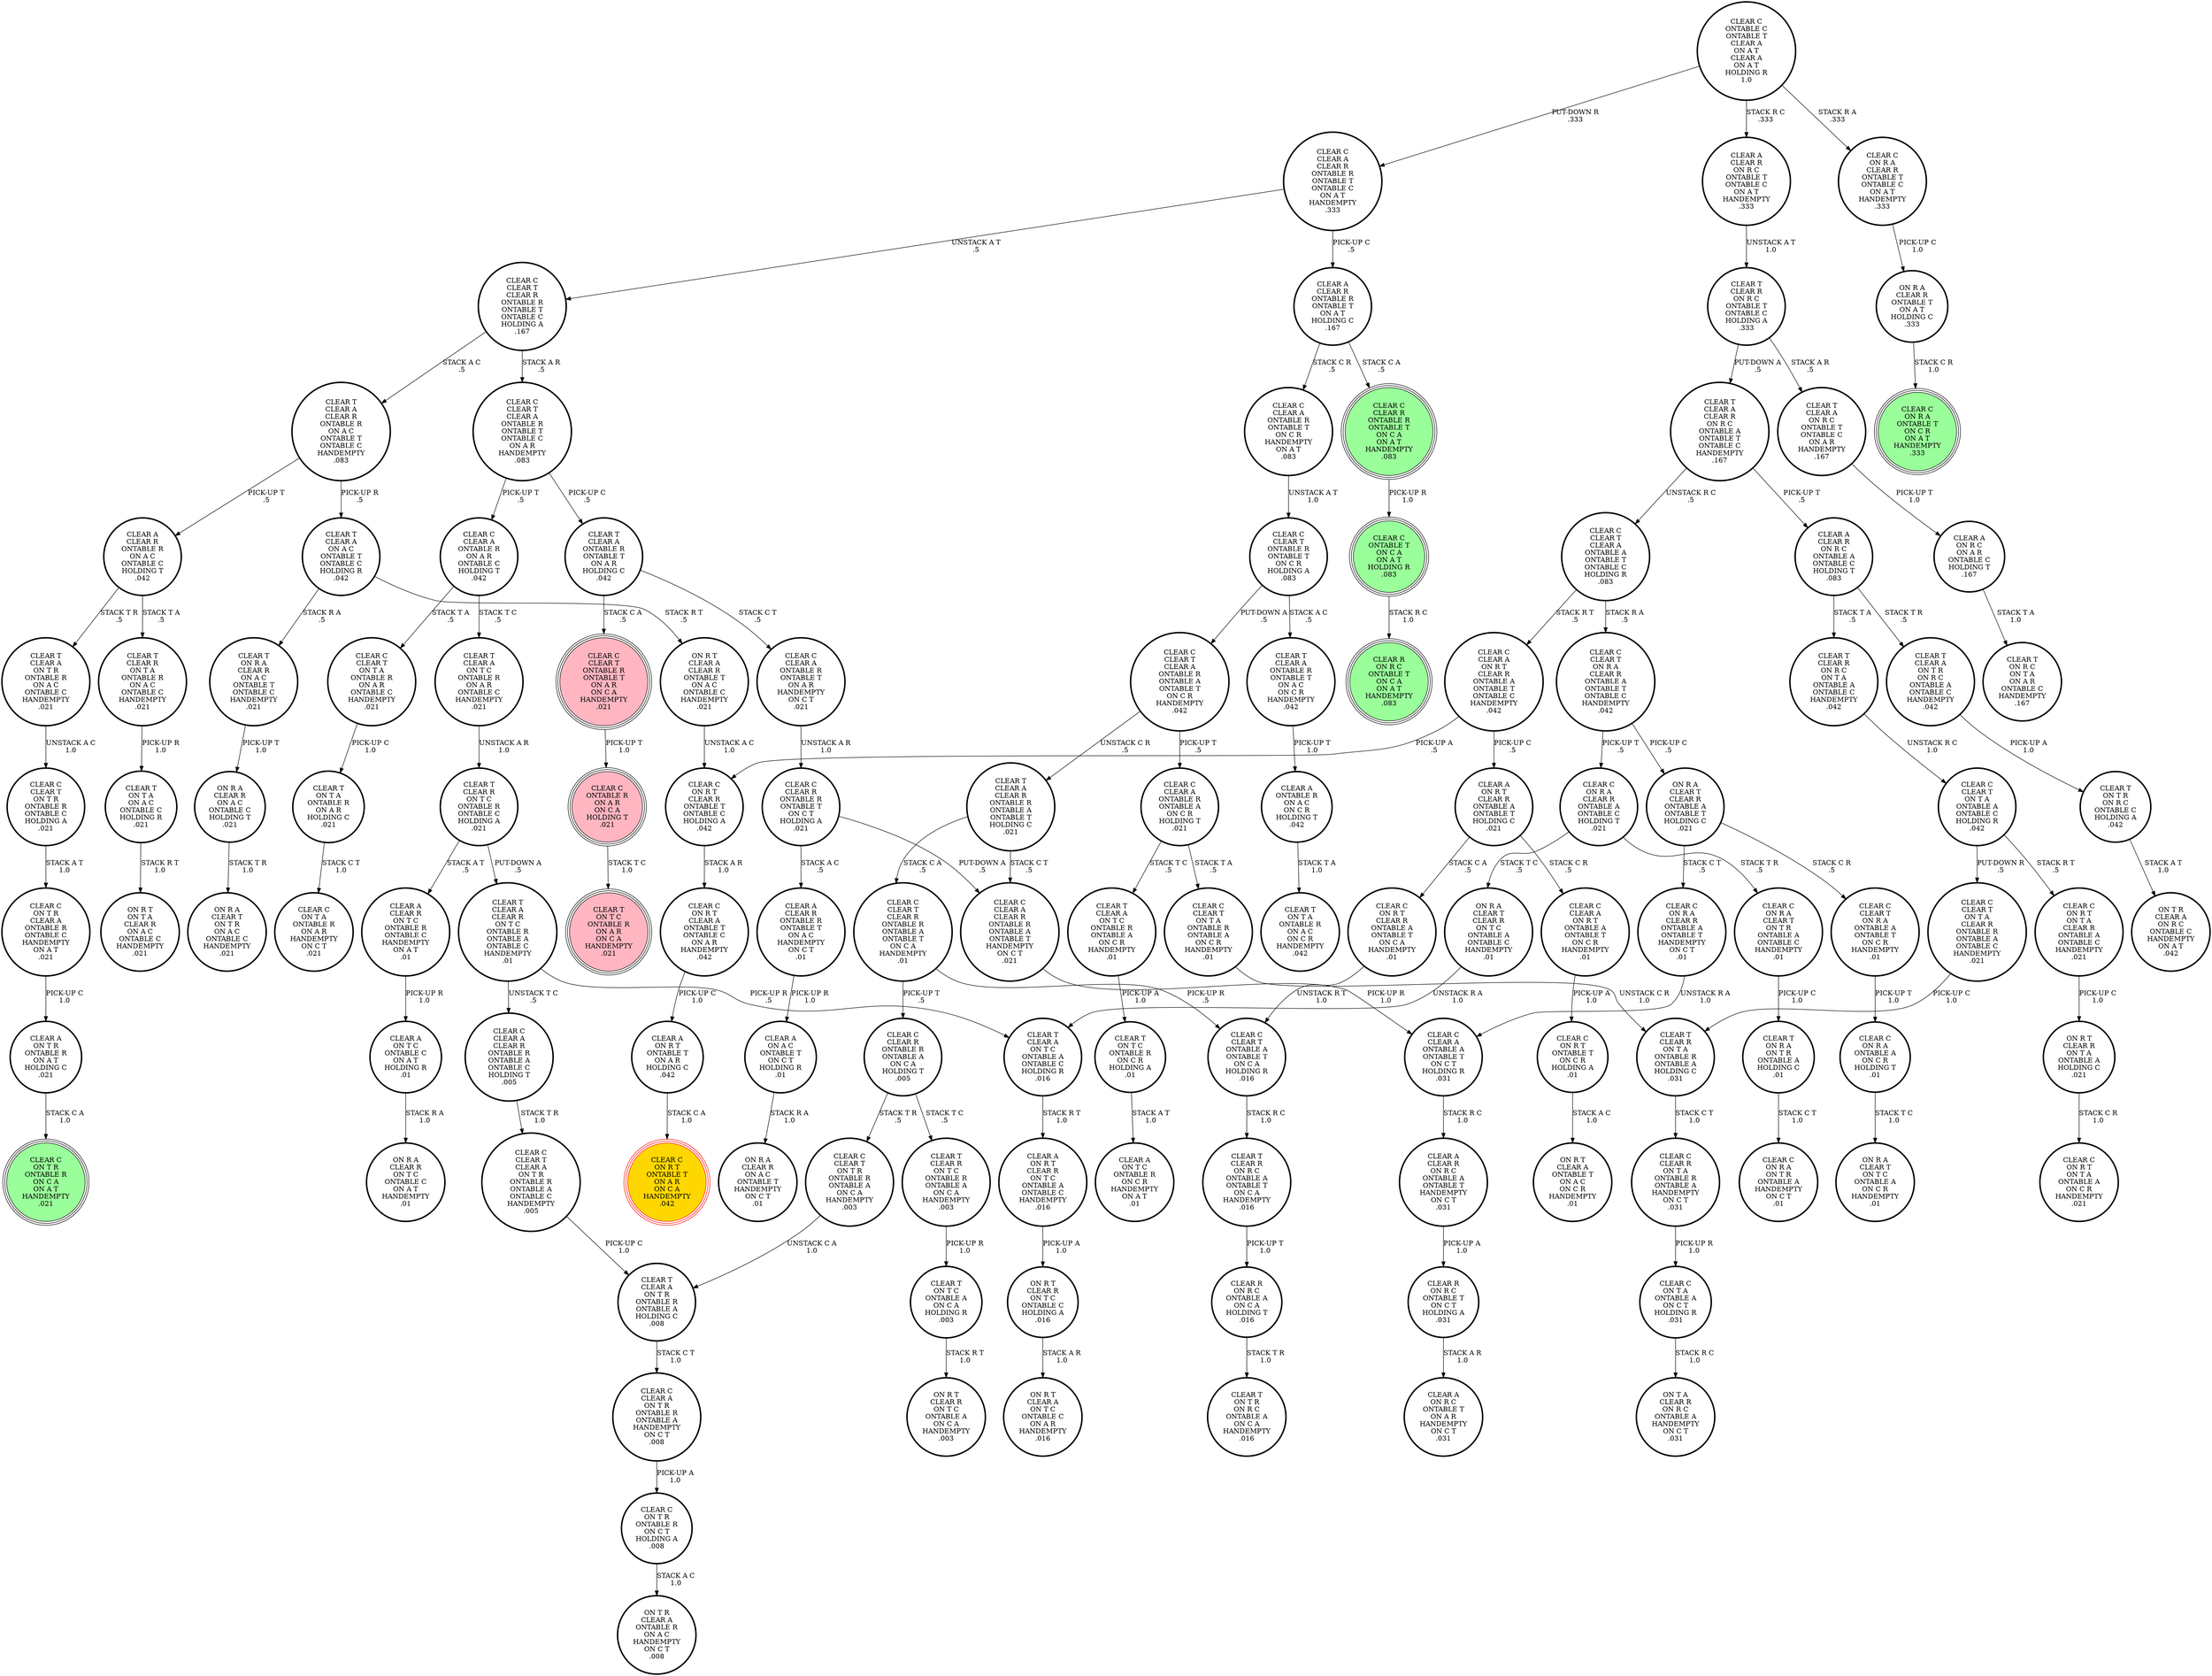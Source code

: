 digraph {
"CLEAR T\nON T A\nONTABLE R\nON A R\nHOLDING C\n.021\n" -> "CLEAR C\nON T A\nONTABLE R\nON A R\nHANDEMPTY\nON C T\n.021\n"[label="STACK C T\n1.0\n"];
"CLEAR C\nCLEAR A\nONTABLE R\nON A R\nONTABLE C\nHOLDING T\n.042\n" -> "CLEAR T\nCLEAR A\nON T C\nONTABLE R\nON A R\nONTABLE C\nHANDEMPTY\n.021\n"[label="STACK T C\n.5\n"];
"CLEAR C\nCLEAR A\nONTABLE R\nON A R\nONTABLE C\nHOLDING T\n.042\n" -> "CLEAR C\nCLEAR T\nON T A\nONTABLE R\nON A R\nONTABLE C\nHANDEMPTY\n.021\n"[label="STACK T A\n.5\n"];
"CLEAR C\nCLEAR T\nCLEAR R\nONTABLE R\nONTABLE A\nONTABLE T\nON C A\nHANDEMPTY\n.01\n" -> "CLEAR C\nCLEAR R\nONTABLE R\nONTABLE A\nON C A\nHOLDING T\n.005\n"[label="PICK-UP T\n.5\n"];
"CLEAR C\nCLEAR T\nCLEAR R\nONTABLE R\nONTABLE A\nONTABLE T\nON C A\nHANDEMPTY\n.01\n" -> "CLEAR C\nCLEAR T\nONTABLE A\nONTABLE T\nON C A\nHOLDING R\n.016\n"[label="PICK-UP R\n.5\n"];
"CLEAR T\nCLEAR A\nCLEAR R\nON R C\nONTABLE A\nONTABLE T\nONTABLE C\nHANDEMPTY\n.167\n" -> "CLEAR C\nCLEAR T\nCLEAR A\nONTABLE A\nONTABLE T\nONTABLE C\nHOLDING R\n.083\n"[label="UNSTACK R C\n.5\n"];
"CLEAR T\nCLEAR A\nCLEAR R\nON R C\nONTABLE A\nONTABLE T\nONTABLE C\nHANDEMPTY\n.167\n" -> "CLEAR A\nCLEAR R\nON R C\nONTABLE A\nONTABLE C\nHOLDING T\n.083\n"[label="PICK-UP T\n.5\n"];
"CLEAR C\nCLEAR T\nCLEAR A\nONTABLE A\nONTABLE T\nONTABLE C\nHOLDING R\n.083\n" -> "CLEAR C\nCLEAR T\nON R A\nCLEAR R\nONTABLE A\nONTABLE T\nONTABLE C\nHANDEMPTY\n.042\n"[label="STACK R A\n.5\n"];
"CLEAR C\nCLEAR T\nCLEAR A\nONTABLE A\nONTABLE T\nONTABLE C\nHOLDING R\n.083\n" -> "CLEAR C\nCLEAR A\nON R T\nCLEAR R\nONTABLE A\nONTABLE T\nONTABLE C\nHANDEMPTY\n.042\n"[label="STACK R T\n.5\n"];
"CLEAR C\nCLEAR A\nCLEAR R\nONTABLE R\nONTABLE A\nONTABLE T\nHANDEMPTY\nON C T\n.021\n" -> "CLEAR C\nCLEAR A\nONTABLE A\nONTABLE T\nON C T\nHOLDING R\n.031\n"[label="PICK-UP R\n1.0\n"];
"CLEAR T\nON R A\nCLEAR R\nON A C\nONTABLE T\nONTABLE C\nHANDEMPTY\n.021\n" -> "ON R A\nCLEAR R\nON A C\nONTABLE C\nHOLDING T\n.021\n"[label="PICK-UP T\n1.0\n"];
"CLEAR A\nCLEAR R\nONTABLE R\nONTABLE T\nON A T\nHOLDING C\n.167\n" -> "CLEAR C\nCLEAR A\nONTABLE R\nONTABLE T\nON C R\nHANDEMPTY\nON A T\n.083\n"[label="STACK C R\n.5\n"];
"CLEAR A\nCLEAR R\nONTABLE R\nONTABLE T\nON A T\nHOLDING C\n.167\n" -> "CLEAR C\nCLEAR R\nONTABLE R\nONTABLE T\nON C A\nON A T\nHANDEMPTY\n.083\n"[label="STACK C A\n.5\n"];
"CLEAR C\nCLEAR A\nON T R\nONTABLE R\nONTABLE A\nHANDEMPTY\nON C T\n.008\n" -> "CLEAR C\nON T R\nONTABLE R\nON C T\nHOLDING A\n.008\n"[label="PICK-UP A\n1.0\n"];
"CLEAR C\nCLEAR T\nON T R\nONTABLE R\nONTABLE C\nHOLDING A\n.021\n" -> "CLEAR C\nON T R\nCLEAR A\nONTABLE R\nONTABLE C\nHANDEMPTY\nON A T\n.021\n"[label="STACK A T\n1.0\n"];
"CLEAR C\nON R T\nCLEAR R\nONTABLE T\nONTABLE C\nHOLDING A\n.042\n" -> "CLEAR C\nON R T\nCLEAR A\nONTABLE T\nONTABLE C\nON A R\nHANDEMPTY\n.042\n"[label="STACK A R\n1.0\n"];
"CLEAR T\nCLEAR A\nON A C\nONTABLE T\nONTABLE C\nHOLDING R\n.042\n" -> "ON R T\nCLEAR A\nCLEAR R\nONTABLE T\nON A C\nONTABLE C\nHANDEMPTY\n.021\n"[label="STACK R T\n.5\n"];
"CLEAR T\nCLEAR A\nON A C\nONTABLE T\nONTABLE C\nHOLDING R\n.042\n" -> "CLEAR T\nON R A\nCLEAR R\nON A C\nONTABLE T\nONTABLE C\nHANDEMPTY\n.021\n"[label="STACK R A\n.5\n"];
"CLEAR C\nONTABLE C\nONTABLE T\nCLEAR A\nON A T\nCLEAR A\nON A T\nHOLDING R\n1.0\n" -> "CLEAR C\nCLEAR A\nCLEAR R\nONTABLE R\nONTABLE T\nONTABLE C\nON A T\nHANDEMPTY\n.333\n"[label="PUT-DOWN R\n.333\n"];
"CLEAR C\nONTABLE C\nONTABLE T\nCLEAR A\nON A T\nCLEAR A\nON A T\nHOLDING R\n1.0\n" -> "CLEAR C\nON R A\nCLEAR R\nONTABLE T\nONTABLE C\nON A T\nHANDEMPTY\n.333\n"[label="STACK R A\n.333\n"];
"CLEAR C\nONTABLE C\nONTABLE T\nCLEAR A\nON A T\nCLEAR A\nON A T\nHOLDING R\n1.0\n" -> "CLEAR A\nCLEAR R\nON R C\nONTABLE T\nONTABLE C\nON A T\nHANDEMPTY\n.333\n"[label="STACK R C\n.333\n"];
"CLEAR C\nCLEAR T\nCLEAR R\nONTABLE R\nONTABLE T\nONTABLE C\nHOLDING A\n.167\n" -> "CLEAR T\nCLEAR A\nCLEAR R\nONTABLE R\nON A C\nONTABLE T\nONTABLE C\nHANDEMPTY\n.083\n"[label="STACK A C\n.5\n"];
"CLEAR C\nCLEAR T\nCLEAR R\nONTABLE R\nONTABLE T\nONTABLE C\nHOLDING A\n.167\n" -> "CLEAR C\nCLEAR T\nCLEAR A\nONTABLE R\nONTABLE T\nONTABLE C\nON A R\nHANDEMPTY\n.083\n"[label="STACK A R\n.5\n"];
"CLEAR C\nCLEAR T\nCLEAR A\nONTABLE R\nONTABLE T\nONTABLE C\nON A R\nHANDEMPTY\n.083\n" -> "CLEAR C\nCLEAR A\nONTABLE R\nON A R\nONTABLE C\nHOLDING T\n.042\n"[label="PICK-UP T\n.5\n"];
"CLEAR C\nCLEAR T\nCLEAR A\nONTABLE R\nONTABLE T\nONTABLE C\nON A R\nHANDEMPTY\n.083\n" -> "CLEAR T\nCLEAR A\nONTABLE R\nONTABLE T\nON A R\nHOLDING C\n.042\n"[label="PICK-UP C\n.5\n"];
"CLEAR C\nCLEAR T\nONTABLE R\nONTABLE T\nON A R\nON C A\nHANDEMPTY\n.021\n" -> "CLEAR C\nONTABLE R\nON A R\nON C A\nHOLDING T\n.021\n"[label="PICK-UP T\n1.0\n"];
"CLEAR T\nCLEAR A\nON T C\nONTABLE R\nONTABLE A\nON C R\nHANDEMPTY\n.01\n" -> "CLEAR T\nON T C\nONTABLE R\nON C R\nHOLDING A\n.01\n"[label="PICK-UP A\n1.0\n"];
"CLEAR A\nON A C\nONTABLE T\nON C T\nHOLDING R\n.01\n" -> "ON R A\nCLEAR R\nON A C\nONTABLE T\nHANDEMPTY\nON C T\n.01\n"[label="STACK R A\n1.0\n"];
"CLEAR A\nON R C\nON A R\nONTABLE C\nHOLDING T\n.167\n" -> "CLEAR T\nON R C\nON T A\nON A R\nONTABLE C\nHANDEMPTY\n.167\n"[label="STACK T A\n1.0\n"];
"CLEAR C\nCLEAR T\nON T A\nONTABLE R\nONTABLE A\nON C R\nHANDEMPTY\n.01\n" -> "CLEAR T\nCLEAR R\nON T A\nONTABLE R\nONTABLE A\nHOLDING C\n.031\n"[label="UNSTACK C R\n1.0\n"];
"CLEAR C\nCLEAR T\nONTABLE A\nONTABLE T\nON C A\nHOLDING R\n.016\n" -> "CLEAR T\nCLEAR R\nON R C\nONTABLE A\nONTABLE T\nON C A\nHANDEMPTY\n.016\n"[label="STACK R C\n1.0\n"];
"CLEAR T\nCLEAR A\nON T R\nONTABLE R\nON A C\nONTABLE C\nHANDEMPTY\n.021\n" -> "CLEAR C\nCLEAR T\nON T R\nONTABLE R\nONTABLE C\nHOLDING A\n.021\n"[label="UNSTACK A C\n1.0\n"];
"ON R T\nCLEAR A\nCLEAR R\nONTABLE T\nON A C\nONTABLE C\nHANDEMPTY\n.021\n" -> "CLEAR C\nON R T\nCLEAR R\nONTABLE T\nONTABLE C\nHOLDING A\n.042\n"[label="UNSTACK A C\n1.0\n"];
"CLEAR T\nCLEAR R\nON R C\nON T A\nONTABLE A\nONTABLE C\nHANDEMPTY\n.042\n" -> "CLEAR C\nCLEAR T\nON T A\nONTABLE A\nONTABLE C\nHOLDING R\n.042\n"[label="UNSTACK R C\n1.0\n"];
"CLEAR C\nCLEAR R\nONTABLE R\nONTABLE A\nON C A\nHOLDING T\n.005\n" -> "CLEAR C\nCLEAR T\nON T R\nONTABLE R\nONTABLE A\nON C A\nHANDEMPTY\n.003\n"[label="STACK T R\n.5\n"];
"CLEAR C\nCLEAR R\nONTABLE R\nONTABLE A\nON C A\nHOLDING T\n.005\n" -> "CLEAR T\nCLEAR R\nON T C\nONTABLE R\nONTABLE A\nON C A\nHANDEMPTY\n.003\n"[label="STACK T C\n.5\n"];
"CLEAR C\nCLEAR A\nONTABLE A\nONTABLE T\nON C T\nHOLDING R\n.031\n" -> "CLEAR A\nCLEAR R\nON R C\nONTABLE A\nONTABLE T\nHANDEMPTY\nON C T\n.031\n"[label="STACK R C\n1.0\n"];
"CLEAR C\nON R T\nCLEAR R\nONTABLE A\nONTABLE T\nON C A\nHANDEMPTY\n.01\n" -> "CLEAR C\nCLEAR T\nONTABLE A\nONTABLE T\nON C A\nHOLDING R\n.016\n"[label="UNSTACK R T\n1.0\n"];
"CLEAR A\nCLEAR R\nON T C\nONTABLE R\nONTABLE C\nHANDEMPTY\nON A T\n.01\n" -> "CLEAR A\nON T C\nONTABLE C\nON A T\nHOLDING R\n.01\n"[label="PICK-UP R\n1.0\n"];
"CLEAR C\nON R T\nONTABLE T\nON C R\nHOLDING A\n.01\n" -> "ON R T\nCLEAR A\nONTABLE T\nON A C\nON C R\nHANDEMPTY\n.01\n"[label="STACK A C\n1.0\n"];
"CLEAR C\nCLEAR A\nON R T\nONTABLE A\nONTABLE T\nON C R\nHANDEMPTY\n.01\n" -> "CLEAR C\nON R T\nONTABLE T\nON C R\nHOLDING A\n.01\n"[label="PICK-UP A\n1.0\n"];
"CLEAR T\nCLEAR R\nON T A\nONTABLE R\nON A C\nONTABLE C\nHANDEMPTY\n.021\n" -> "CLEAR T\nON T A\nON A C\nONTABLE C\nHOLDING R\n.021\n"[label="PICK-UP R\n1.0\n"];
"CLEAR A\nCLEAR R\nONTABLE R\nONTABLE T\nON A C\nHANDEMPTY\nON C T\n.01\n" -> "CLEAR A\nON A C\nONTABLE T\nON C T\nHOLDING R\n.01\n"[label="PICK-UP R\n1.0\n"];
"CLEAR R\nON R C\nONTABLE T\nON C T\nHOLDING A\n.031\n" -> "CLEAR A\nON R C\nONTABLE T\nON A R\nHANDEMPTY\nON C T\n.031\n"[label="STACK A R\n1.0\n"];
"CLEAR C\nON T R\nONTABLE R\nON C T\nHOLDING A\n.008\n" -> "ON T R\nCLEAR A\nONTABLE R\nON A C\nHANDEMPTY\nON C T\n.008\n"[label="STACK A C\n1.0\n"];
"CLEAR A\nCLEAR R\nONTABLE R\nON A C\nONTABLE C\nHOLDING T\n.042\n" -> "CLEAR T\nCLEAR A\nON T R\nONTABLE R\nON A C\nONTABLE C\nHANDEMPTY\n.021\n"[label="STACK T R\n.5\n"];
"CLEAR A\nCLEAR R\nONTABLE R\nON A C\nONTABLE C\nHOLDING T\n.042\n" -> "CLEAR T\nCLEAR R\nON T A\nONTABLE R\nON A C\nONTABLE C\nHANDEMPTY\n.021\n"[label="STACK T A\n.5\n"];
"CLEAR C\nONTABLE T\nON C A\nON A T\nHOLDING R\n.083\n" -> "CLEAR R\nON R C\nONTABLE T\nON C A\nON A T\nHANDEMPTY\n.083\n"[label="STACK R C\n1.0\n"];
"CLEAR T\nCLEAR R\nON R C\nONTABLE A\nONTABLE T\nON C A\nHANDEMPTY\n.016\n" -> "CLEAR R\nON R C\nONTABLE A\nON C A\nHOLDING T\n.016\n"[label="PICK-UP T\n1.0\n"];
"CLEAR C\nCLEAR R\nON T A\nONTABLE R\nONTABLE A\nHANDEMPTY\nON C T\n.031\n" -> "CLEAR C\nON T A\nONTABLE A\nON C T\nHOLDING R\n.031\n"[label="PICK-UP R\n1.0\n"];
"CLEAR A\nCLEAR R\nON R C\nONTABLE A\nONTABLE C\nHOLDING T\n.083\n" -> "CLEAR T\nCLEAR A\nON T R\nON R C\nONTABLE A\nONTABLE C\nHANDEMPTY\n.042\n"[label="STACK T R\n.5\n"];
"CLEAR A\nCLEAR R\nON R C\nONTABLE A\nONTABLE C\nHOLDING T\n.083\n" -> "CLEAR T\nCLEAR R\nON R C\nON T A\nONTABLE A\nONTABLE C\nHANDEMPTY\n.042\n"[label="STACK T A\n.5\n"];
"CLEAR T\nCLEAR R\nON T A\nONTABLE R\nONTABLE A\nHOLDING C\n.031\n" -> "CLEAR C\nCLEAR R\nON T A\nONTABLE R\nONTABLE A\nHANDEMPTY\nON C T\n.031\n"[label="STACK C T\n1.0\n"];
"CLEAR C\nCLEAR R\nONTABLE R\nONTABLE T\nON C T\nHOLDING A\n.021\n" -> "CLEAR A\nCLEAR R\nONTABLE R\nONTABLE T\nON A C\nHANDEMPTY\nON C T\n.01\n"[label="STACK A C\n.5\n"];
"CLEAR C\nCLEAR R\nONTABLE R\nONTABLE T\nON C T\nHOLDING A\n.021\n" -> "CLEAR C\nCLEAR A\nCLEAR R\nONTABLE R\nONTABLE A\nONTABLE T\nHANDEMPTY\nON C T\n.021\n"[label="PUT-DOWN A\n.5\n"];
"CLEAR A\nONTABLE R\nON A C\nON C R\nHOLDING T\n.042\n" -> "CLEAR T\nON T A\nONTABLE R\nON A C\nON C R\nHANDEMPTY\n.042\n"[label="STACK T A\n1.0\n"];
"CLEAR T\nCLEAR R\nON T C\nONTABLE R\nONTABLE A\nON C A\nHANDEMPTY\n.003\n" -> "CLEAR T\nON T C\nONTABLE A\nON C A\nHOLDING R\n.003\n"[label="PICK-UP R\n1.0\n"];
"CLEAR C\nCLEAR A\nCLEAR R\nONTABLE R\nONTABLE A\nONTABLE C\nHOLDING T\n.005\n" -> "CLEAR C\nCLEAR T\nCLEAR A\nON T R\nONTABLE R\nONTABLE A\nONTABLE C\nHANDEMPTY\n.005\n"[label="STACK T R\n1.0\n"];
"CLEAR T\nON R A\nON T R\nONTABLE A\nHOLDING C\n.01\n" -> "CLEAR C\nON R A\nON T R\nONTABLE A\nHANDEMPTY\nON C T\n.01\n"[label="STACK C T\n1.0\n"];
"CLEAR C\nCLEAR T\nON T A\nONTABLE A\nONTABLE C\nHOLDING R\n.042\n" -> "CLEAR C\nCLEAR T\nON T A\nCLEAR R\nONTABLE R\nONTABLE A\nONTABLE C\nHANDEMPTY\n.021\n"[label="PUT-DOWN R\n.5\n"];
"CLEAR C\nCLEAR T\nON T A\nONTABLE A\nONTABLE C\nHOLDING R\n.042\n" -> "CLEAR C\nON R T\nON T A\nCLEAR R\nONTABLE A\nONTABLE C\nHANDEMPTY\n.021\n"[label="STACK R T\n.5\n"];
"CLEAR T\nCLEAR A\nCLEAR R\nONTABLE R\nON A C\nONTABLE T\nONTABLE C\nHANDEMPTY\n.083\n" -> "CLEAR T\nCLEAR A\nON A C\nONTABLE T\nONTABLE C\nHOLDING R\n.042\n"[label="PICK-UP R\n.5\n"];
"CLEAR T\nCLEAR A\nCLEAR R\nONTABLE R\nON A C\nONTABLE T\nONTABLE C\nHANDEMPTY\n.083\n" -> "CLEAR A\nCLEAR R\nONTABLE R\nON A C\nONTABLE C\nHOLDING T\n.042\n"[label="PICK-UP T\n.5\n"];
"CLEAR C\nCLEAR T\nON R A\nCLEAR R\nONTABLE A\nONTABLE T\nONTABLE C\nHANDEMPTY\n.042\n" -> "ON R A\nCLEAR T\nCLEAR R\nONTABLE A\nONTABLE T\nHOLDING C\n.021\n"[label="PICK-UP C\n.5\n"];
"CLEAR C\nCLEAR T\nON R A\nCLEAR R\nONTABLE A\nONTABLE T\nONTABLE C\nHANDEMPTY\n.042\n" -> "CLEAR C\nON R A\nCLEAR R\nONTABLE A\nONTABLE C\nHOLDING T\n.021\n"[label="PICK-UP T\n.5\n"];
"CLEAR C\nCLEAR T\nON T A\nONTABLE R\nON A R\nONTABLE C\nHANDEMPTY\n.021\n" -> "CLEAR T\nON T A\nONTABLE R\nON A R\nHOLDING C\n.021\n"[label="PICK-UP C\n1.0\n"];
"CLEAR T\nCLEAR A\nON T R\nONTABLE R\nONTABLE A\nHOLDING C\n.008\n" -> "CLEAR C\nCLEAR A\nON T R\nONTABLE R\nONTABLE A\nHANDEMPTY\nON C T\n.008\n"[label="STACK C T\n1.0\n"];
"CLEAR T\nON T R\nON R C\nONTABLE C\nHOLDING A\n.042\n" -> "ON T R\nCLEAR A\nON R C\nONTABLE C\nHANDEMPTY\nON A T\n.042\n"[label="STACK A T\n1.0\n"];
"CLEAR C\nCLEAR T\nON T A\nCLEAR R\nONTABLE R\nONTABLE A\nONTABLE C\nHANDEMPTY\n.021\n" -> "CLEAR T\nCLEAR R\nON T A\nONTABLE R\nONTABLE A\nHOLDING C\n.031\n"[label="PICK-UP C\n1.0\n"];
"CLEAR C\nON R A\nCLEAR T\nON T R\nONTABLE A\nONTABLE C\nHANDEMPTY\n.01\n" -> "CLEAR T\nON R A\nON T R\nONTABLE A\nHOLDING C\n.01\n"[label="PICK-UP C\n1.0\n"];
"CLEAR C\nCLEAR T\nCLEAR A\nON T R\nONTABLE R\nONTABLE A\nONTABLE C\nHANDEMPTY\n.005\n" -> "CLEAR T\nCLEAR A\nON T R\nONTABLE R\nONTABLE A\nHOLDING C\n.008\n"[label="PICK-UP C\n1.0\n"];
"CLEAR C\nCLEAR T\nON R A\nONTABLE A\nONTABLE T\nON C R\nHANDEMPTY\n.01\n" -> "CLEAR C\nON R A\nONTABLE A\nON C R\nHOLDING T\n.01\n"[label="PICK-UP T\n1.0\n"];
"CLEAR C\nON T A\nONTABLE A\nON C T\nHOLDING R\n.031\n" -> "ON T A\nCLEAR R\nON R C\nONTABLE A\nHANDEMPTY\nON C T\n.031\n"[label="STACK R C\n1.0\n"];
"CLEAR A\nCLEAR R\nON R C\nONTABLE T\nONTABLE C\nON A T\nHANDEMPTY\n.333\n" -> "CLEAR T\nCLEAR R\nON R C\nONTABLE T\nONTABLE C\nHOLDING A\n.333\n"[label="UNSTACK A T\n1.0\n"];
"CLEAR T\nCLEAR A\nONTABLE R\nONTABLE T\nON A C\nON C R\nHANDEMPTY\n.042\n" -> "CLEAR A\nONTABLE R\nON A C\nON C R\nHOLDING T\n.042\n"[label="PICK-UP T\n1.0\n"];
"CLEAR T\nCLEAR A\nCLEAR R\nON T C\nONTABLE R\nONTABLE A\nONTABLE C\nHANDEMPTY\n.01\n" -> "CLEAR C\nCLEAR A\nCLEAR R\nONTABLE R\nONTABLE A\nONTABLE C\nHOLDING T\n.005\n"[label="UNSTACK T C\n.5\n"];
"CLEAR T\nCLEAR A\nCLEAR R\nON T C\nONTABLE R\nONTABLE A\nONTABLE C\nHANDEMPTY\n.01\n" -> "CLEAR T\nCLEAR A\nON T C\nONTABLE A\nONTABLE C\nHOLDING R\n.016\n"[label="PICK-UP R\n.5\n"];
"CLEAR A\nCLEAR R\nON R C\nONTABLE A\nONTABLE T\nHANDEMPTY\nON C T\n.031\n" -> "CLEAR R\nON R C\nONTABLE T\nON C T\nHOLDING A\n.031\n"[label="PICK-UP A\n1.0\n"];
"CLEAR T\nCLEAR A\nONTABLE R\nONTABLE T\nON A R\nHOLDING C\n.042\n" -> "CLEAR C\nCLEAR T\nONTABLE R\nONTABLE T\nON A R\nON C A\nHANDEMPTY\n.021\n"[label="STACK C A\n.5\n"];
"CLEAR T\nCLEAR A\nONTABLE R\nONTABLE T\nON A R\nHOLDING C\n.042\n" -> "CLEAR C\nCLEAR A\nONTABLE R\nONTABLE T\nON A R\nHANDEMPTY\nON C T\n.021\n"[label="STACK C T\n.5\n"];
"CLEAR T\nCLEAR R\nON R C\nONTABLE T\nONTABLE C\nHOLDING A\n.333\n" -> "CLEAR T\nCLEAR A\nCLEAR R\nON R C\nONTABLE A\nONTABLE T\nONTABLE C\nHANDEMPTY\n.167\n"[label="PUT-DOWN A\n.5\n"];
"CLEAR T\nCLEAR R\nON R C\nONTABLE T\nONTABLE C\nHOLDING A\n.333\n" -> "CLEAR T\nCLEAR A\nON R C\nONTABLE T\nONTABLE C\nON A R\nHANDEMPTY\n.167\n"[label="STACK A R\n.5\n"];
"CLEAR C\nON R T\nCLEAR A\nONTABLE T\nONTABLE C\nON A R\nHANDEMPTY\n.042\n" -> "CLEAR A\nON R T\nONTABLE T\nON A R\nHOLDING C\n.042\n"[label="PICK-UP C\n1.0\n"];
"ON R T\nCLEAR R\nON T C\nONTABLE C\nHOLDING A\n.016\n" -> "ON R T\nCLEAR A\nON T C\nONTABLE C\nON A R\nHANDEMPTY\n.016\n"[label="STACK A R\n1.0\n"];
"ON R A\nCLEAR T\nCLEAR R\nONTABLE A\nONTABLE T\nHOLDING C\n.021\n" -> "CLEAR C\nON R A\nCLEAR R\nONTABLE A\nONTABLE T\nHANDEMPTY\nON C T\n.01\n"[label="STACK C T\n.5\n"];
"ON R A\nCLEAR T\nCLEAR R\nONTABLE A\nONTABLE T\nHOLDING C\n.021\n" -> "CLEAR C\nCLEAR T\nON R A\nONTABLE A\nONTABLE T\nON C R\nHANDEMPTY\n.01\n"[label="STACK C R\n.5\n"];
"CLEAR C\nCLEAR T\nONTABLE R\nONTABLE T\nON C R\nHOLDING A\n.083\n" -> "CLEAR T\nCLEAR A\nONTABLE R\nONTABLE T\nON A C\nON C R\nHANDEMPTY\n.042\n"[label="STACK A C\n.5\n"];
"CLEAR C\nCLEAR T\nONTABLE R\nONTABLE T\nON C R\nHOLDING A\n.083\n" -> "CLEAR C\nCLEAR T\nCLEAR A\nONTABLE R\nONTABLE A\nONTABLE T\nON C R\nHANDEMPTY\n.042\n"[label="PUT-DOWN A\n.5\n"];
"CLEAR T\nON T A\nON A C\nONTABLE C\nHOLDING R\n.021\n" -> "ON R T\nON T A\nCLEAR R\nON A C\nONTABLE C\nHANDEMPTY\n.021\n"[label="STACK R T\n1.0\n"];
"CLEAR T\nCLEAR R\nON T C\nONTABLE R\nONTABLE C\nHOLDING A\n.021\n" -> "CLEAR T\nCLEAR A\nCLEAR R\nON T C\nONTABLE R\nONTABLE A\nONTABLE C\nHANDEMPTY\n.01\n"[label="PUT-DOWN A\n.5\n"];
"CLEAR T\nCLEAR R\nON T C\nONTABLE R\nONTABLE C\nHOLDING A\n.021\n" -> "CLEAR A\nCLEAR R\nON T C\nONTABLE R\nONTABLE C\nHANDEMPTY\nON A T\n.01\n"[label="STACK A T\n.5\n"];
"CLEAR A\nON T C\nONTABLE C\nON A T\nHOLDING R\n.01\n" -> "ON R A\nCLEAR R\nON T C\nONTABLE C\nON A T\nHANDEMPTY\n.01\n"[label="STACK R A\n1.0\n"];
"CLEAR C\nON T R\nCLEAR A\nONTABLE R\nONTABLE C\nHANDEMPTY\nON A T\n.021\n" -> "CLEAR A\nON T R\nONTABLE R\nON A T\nHOLDING C\n.021\n"[label="PICK-UP C\n1.0\n"];
"CLEAR C\nCLEAR A\nONTABLE R\nONTABLE A\nON C R\nHOLDING T\n.021\n" -> "CLEAR T\nCLEAR A\nON T C\nONTABLE R\nONTABLE A\nON C R\nHANDEMPTY\n.01\n"[label="STACK T C\n.5\n"];
"CLEAR C\nCLEAR A\nONTABLE R\nONTABLE A\nON C R\nHOLDING T\n.021\n" -> "CLEAR C\nCLEAR T\nON T A\nONTABLE R\nONTABLE A\nON C R\nHANDEMPTY\n.01\n"[label="STACK T A\n.5\n"];
"CLEAR T\nCLEAR A\nON T R\nON R C\nONTABLE A\nONTABLE C\nHANDEMPTY\n.042\n" -> "CLEAR T\nON T R\nON R C\nONTABLE C\nHOLDING A\n.042\n"[label="PICK-UP A\n1.0\n"];
"ON R A\nCLEAR R\nONTABLE T\nON A T\nHOLDING C\n.333\n" -> "CLEAR C\nON R A\nONTABLE T\nON C R\nON A T\nHANDEMPTY\n.333\n"[label="STACK C R\n1.0\n"];
"CLEAR R\nON R C\nONTABLE A\nON C A\nHOLDING T\n.016\n" -> "CLEAR T\nON T R\nON R C\nONTABLE A\nON C A\nHANDEMPTY\n.016\n"[label="STACK T R\n1.0\n"];
"CLEAR C\nCLEAR A\nONTABLE R\nONTABLE T\nON C R\nHANDEMPTY\nON A T\n.083\n" -> "CLEAR C\nCLEAR T\nONTABLE R\nONTABLE T\nON C R\nHOLDING A\n.083\n"[label="UNSTACK A T\n1.0\n"];
"CLEAR C\nONTABLE R\nON A R\nON C A\nHOLDING T\n.021\n" -> "CLEAR T\nON T C\nONTABLE R\nON A R\nON C A\nHANDEMPTY\n.021\n"[label="STACK T C\n1.0\n"];
"CLEAR C\nON R A\nCLEAR R\nONTABLE A\nONTABLE C\nHOLDING T\n.021\n" -> "ON R A\nCLEAR T\nCLEAR R\nON T C\nONTABLE A\nONTABLE C\nHANDEMPTY\n.01\n"[label="STACK T C\n.5\n"];
"CLEAR C\nON R A\nCLEAR R\nONTABLE A\nONTABLE C\nHOLDING T\n.021\n" -> "CLEAR C\nON R A\nCLEAR T\nON T R\nONTABLE A\nONTABLE C\nHANDEMPTY\n.01\n"[label="STACK T R\n.5\n"];
"CLEAR C\nON R A\nCLEAR R\nONTABLE A\nONTABLE T\nHANDEMPTY\nON C T\n.01\n" -> "CLEAR C\nCLEAR A\nONTABLE A\nONTABLE T\nON C T\nHOLDING R\n.031\n"[label="UNSTACK R A\n1.0\n"];
"ON R A\nCLEAR T\nCLEAR R\nON T C\nONTABLE A\nONTABLE C\nHANDEMPTY\n.01\n" -> "CLEAR T\nCLEAR A\nON T C\nONTABLE A\nONTABLE C\nHOLDING R\n.016\n"[label="UNSTACK R A\n1.0\n"];
"CLEAR A\nON R T\nCLEAR R\nONTABLE A\nONTABLE T\nHOLDING C\n.021\n" -> "CLEAR C\nCLEAR A\nON R T\nONTABLE A\nONTABLE T\nON C R\nHANDEMPTY\n.01\n"[label="STACK C R\n.5\n"];
"CLEAR A\nON R T\nCLEAR R\nONTABLE A\nONTABLE T\nHOLDING C\n.021\n" -> "CLEAR C\nON R T\nCLEAR R\nONTABLE A\nONTABLE T\nON C A\nHANDEMPTY\n.01\n"[label="STACK C A\n.5\n"];
"CLEAR C\nCLEAR A\nON R T\nCLEAR R\nONTABLE A\nONTABLE T\nONTABLE C\nHANDEMPTY\n.042\n" -> "CLEAR A\nON R T\nCLEAR R\nONTABLE A\nONTABLE T\nHOLDING C\n.021\n"[label="PICK-UP C\n.5\n"];
"CLEAR C\nCLEAR A\nON R T\nCLEAR R\nONTABLE A\nONTABLE T\nONTABLE C\nHANDEMPTY\n.042\n" -> "CLEAR C\nON R T\nCLEAR R\nONTABLE T\nONTABLE C\nHOLDING A\n.042\n"[label="PICK-UP A\n.5\n"];
"CLEAR A\nON R T\nONTABLE T\nON A R\nHOLDING C\n.042\n" -> "CLEAR C\nON R T\nONTABLE T\nON A R\nON C A\nHANDEMPTY\n.042\n"[label="STACK C A\n1.0\n"];
"CLEAR A\nON R T\nCLEAR R\nON T C\nONTABLE A\nONTABLE C\nHANDEMPTY\n.016\n" -> "ON R T\nCLEAR R\nON T C\nONTABLE C\nHOLDING A\n.016\n"[label="PICK-UP A\n1.0\n"];
"CLEAR C\nCLEAR A\nONTABLE R\nONTABLE T\nON A R\nHANDEMPTY\nON C T\n.021\n" -> "CLEAR C\nCLEAR R\nONTABLE R\nONTABLE T\nON C T\nHOLDING A\n.021\n"[label="UNSTACK A R\n1.0\n"];
"CLEAR A\nON T R\nONTABLE R\nON A T\nHOLDING C\n.021\n" -> "CLEAR C\nON T R\nONTABLE R\nON C A\nON A T\nHANDEMPTY\n.021\n"[label="STACK C A\n1.0\n"];
"ON R T\nCLEAR R\nON T A\nONTABLE A\nHOLDING C\n.021\n" -> "CLEAR C\nON R T\nON T A\nONTABLE A\nON C R\nHANDEMPTY\n.021\n"[label="STACK C R\n1.0\n"];
"CLEAR C\nCLEAR A\nCLEAR R\nONTABLE R\nONTABLE T\nONTABLE C\nON A T\nHANDEMPTY\n.333\n" -> "CLEAR C\nCLEAR T\nCLEAR R\nONTABLE R\nONTABLE T\nONTABLE C\nHOLDING A\n.167\n"[label="UNSTACK A T\n.5\n"];
"CLEAR C\nCLEAR A\nCLEAR R\nONTABLE R\nONTABLE T\nONTABLE C\nON A T\nHANDEMPTY\n.333\n" -> "CLEAR A\nCLEAR R\nONTABLE R\nONTABLE T\nON A T\nHOLDING C\n.167\n"[label="PICK-UP C\n.5\n"];
"CLEAR C\nON R T\nON T A\nCLEAR R\nONTABLE A\nONTABLE C\nHANDEMPTY\n.021\n" -> "ON R T\nCLEAR R\nON T A\nONTABLE A\nHOLDING C\n.021\n"[label="PICK-UP C\n1.0\n"];
"CLEAR T\nON T C\nONTABLE R\nON C R\nHOLDING A\n.01\n" -> "CLEAR A\nON T C\nONTABLE R\nON C R\nHANDEMPTY\nON A T\n.01\n"[label="STACK A T\n1.0\n"];
"CLEAR T\nCLEAR A\nON T C\nONTABLE R\nON A R\nONTABLE C\nHANDEMPTY\n.021\n" -> "CLEAR T\nCLEAR R\nON T C\nONTABLE R\nONTABLE C\nHOLDING A\n.021\n"[label="UNSTACK A R\n1.0\n"];
"CLEAR C\nON R A\nCLEAR R\nONTABLE T\nONTABLE C\nON A T\nHANDEMPTY\n.333\n" -> "ON R A\nCLEAR R\nONTABLE T\nON A T\nHOLDING C\n.333\n"[label="PICK-UP C\n1.0\n"];
"CLEAR T\nCLEAR A\nON T C\nONTABLE A\nONTABLE C\nHOLDING R\n.016\n" -> "CLEAR A\nON R T\nCLEAR R\nON T C\nONTABLE A\nONTABLE C\nHANDEMPTY\n.016\n"[label="STACK R T\n1.0\n"];
"CLEAR C\nON R A\nONTABLE A\nON C R\nHOLDING T\n.01\n" -> "ON R A\nCLEAR T\nON T C\nONTABLE A\nON C R\nHANDEMPTY\n.01\n"[label="STACK T C\n1.0\n"];
"CLEAR C\nCLEAR R\nONTABLE R\nONTABLE T\nON C A\nON A T\nHANDEMPTY\n.083\n" -> "CLEAR C\nONTABLE T\nON C A\nON A T\nHOLDING R\n.083\n"[label="PICK-UP R\n1.0\n"];
"CLEAR C\nCLEAR T\nCLEAR A\nONTABLE R\nONTABLE A\nONTABLE T\nON C R\nHANDEMPTY\n.042\n" -> "CLEAR C\nCLEAR A\nONTABLE R\nONTABLE A\nON C R\nHOLDING T\n.021\n"[label="PICK-UP T\n.5\n"];
"CLEAR C\nCLEAR T\nCLEAR A\nONTABLE R\nONTABLE A\nONTABLE T\nON C R\nHANDEMPTY\n.042\n" -> "CLEAR T\nCLEAR A\nCLEAR R\nONTABLE R\nONTABLE A\nONTABLE T\nHOLDING C\n.021\n"[label="UNSTACK C R\n.5\n"];
"CLEAR T\nON T C\nONTABLE A\nON C A\nHOLDING R\n.003\n" -> "ON R T\nCLEAR R\nON T C\nONTABLE A\nON C A\nHANDEMPTY\n.003\n"[label="STACK R T\n1.0\n"];
"ON R A\nCLEAR R\nON A C\nONTABLE C\nHOLDING T\n.021\n" -> "ON R A\nCLEAR T\nON T R\nON A C\nONTABLE C\nHANDEMPTY\n.021\n"[label="STACK T R\n1.0\n"];
"CLEAR T\nCLEAR A\nCLEAR R\nONTABLE R\nONTABLE A\nONTABLE T\nHOLDING C\n.021\n" -> "CLEAR C\nCLEAR A\nCLEAR R\nONTABLE R\nONTABLE A\nONTABLE T\nHANDEMPTY\nON C T\n.021\n"[label="STACK C T\n.5\n"];
"CLEAR T\nCLEAR A\nCLEAR R\nONTABLE R\nONTABLE A\nONTABLE T\nHOLDING C\n.021\n" -> "CLEAR C\nCLEAR T\nCLEAR R\nONTABLE R\nONTABLE A\nONTABLE T\nON C A\nHANDEMPTY\n.01\n"[label="STACK C A\n.5\n"];
"CLEAR C\nCLEAR T\nON T R\nONTABLE R\nONTABLE A\nON C A\nHANDEMPTY\n.003\n" -> "CLEAR T\nCLEAR A\nON T R\nONTABLE R\nONTABLE A\nHOLDING C\n.008\n"[label="UNSTACK C A\n1.0\n"];
"CLEAR T\nCLEAR A\nON R C\nONTABLE T\nONTABLE C\nON A R\nHANDEMPTY\n.167\n" -> "CLEAR A\nON R C\nON A R\nONTABLE C\nHOLDING T\n.167\n"[label="PICK-UP T\n1.0\n"];
"ON T A\nCLEAR R\nON R C\nONTABLE A\nHANDEMPTY\nON C T\n.031\n" [shape=circle, penwidth=3];
"CLEAR C\nON R T\nONTABLE T\nON A R\nON C A\nHANDEMPTY\n.042\n" [shape=circle, style=filled color=red, fillcolor=gold, peripheries=3];
"CLEAR C\nON R A\nONTABLE T\nON C R\nON A T\nHANDEMPTY\n.333\n" [shape=circle, style=filled, fillcolor=palegreen1, peripheries=3];
"ON T R\nCLEAR A\nON R C\nONTABLE C\nHANDEMPTY\nON A T\n.042\n" [shape=circle, penwidth=3];
"ON R A\nCLEAR R\nON A C\nONTABLE T\nHANDEMPTY\nON C T\n.01\n" [shape=circle, penwidth=3];
"ON R A\nCLEAR T\nON T R\nON A C\nONTABLE C\nHANDEMPTY\n.021\n" [shape=circle, penwidth=3];
"CLEAR T\nON T R\nON R C\nONTABLE A\nON C A\nHANDEMPTY\n.016\n" [shape=circle, penwidth=3];
"ON R T\nCLEAR A\nONTABLE T\nON A C\nON C R\nHANDEMPTY\n.01\n" [shape=circle, penwidth=3];
"ON R T\nCLEAR R\nON T C\nONTABLE A\nON C A\nHANDEMPTY\n.003\n" [shape=circle, penwidth=3];
"CLEAR C\nON R T\nON T A\nONTABLE A\nON C R\nHANDEMPTY\n.021\n" [shape=circle, penwidth=3];
"CLEAR C\nON R A\nON T R\nONTABLE A\nHANDEMPTY\nON C T\n.01\n" [shape=circle, penwidth=3];
"CLEAR A\nON T C\nONTABLE R\nON C R\nHANDEMPTY\nON A T\n.01\n" [shape=circle, penwidth=3];
"ON R A\nCLEAR T\nON T C\nONTABLE A\nON C R\nHANDEMPTY\n.01\n" [shape=circle, penwidth=3];
"ON R T\nON T A\nCLEAR R\nON A C\nONTABLE C\nHANDEMPTY\n.021\n" [shape=circle, penwidth=3];
"CLEAR T\nON T A\nONTABLE R\nON A C\nON C R\nHANDEMPTY\n.042\n" [shape=circle, penwidth=3];
"ON R T\nCLEAR A\nON T C\nONTABLE C\nON A R\nHANDEMPTY\n.016\n" [shape=circle, penwidth=3];
"ON R A\nCLEAR R\nON T C\nONTABLE C\nON A T\nHANDEMPTY\n.01\n" [shape=circle, penwidth=3];
"CLEAR R\nON R C\nONTABLE T\nON C A\nON A T\nHANDEMPTY\n.083\n" [shape=circle, style=filled, fillcolor=palegreen1, peripheries=3];
"CLEAR C\nON T A\nONTABLE R\nON A R\nHANDEMPTY\nON C T\n.021\n" [shape=circle, penwidth=3];
"CLEAR C\nON T R\nONTABLE R\nON C A\nON A T\nHANDEMPTY\n.021\n" [shape=circle, style=filled, fillcolor=palegreen1, peripheries=3];
"CLEAR T\nON R C\nON T A\nON A R\nONTABLE C\nHANDEMPTY\n.167\n" [shape=circle, penwidth=3];
"ON T R\nCLEAR A\nONTABLE R\nON A C\nHANDEMPTY\nON C T\n.008\n" [shape=circle, penwidth=3];
"CLEAR T\nON T C\nONTABLE R\nON A R\nON C A\nHANDEMPTY\n.021\n" [shape=circle, style=filled, fillcolor=lightpink, peripheries=3];
"CLEAR A\nON R C\nONTABLE T\nON A R\nHANDEMPTY\nON C T\n.031\n" [shape=circle, penwidth=3];
"CLEAR A\nONTABLE R\nON A C\nON C R\nHOLDING T\n.042\n" [shape=circle, penwidth=3];
"CLEAR T\nCLEAR A\nONTABLE R\nONTABLE T\nON A C\nON C R\nHANDEMPTY\n.042\n" [shape=circle, penwidth=3];
"CLEAR C\nONTABLE R\nON A R\nON C A\nHOLDING T\n.021\n" [shape=circle, style=filled, fillcolor=lightpink, peripheries=3];
"CLEAR A\nCLEAR R\nON R C\nONTABLE T\nONTABLE C\nON A T\nHANDEMPTY\n.333\n" [shape=circle, penwidth=3];
"ON R A\nCLEAR R\nONTABLE T\nON A T\nHOLDING C\n.333\n" [shape=circle, penwidth=3];
"CLEAR A\nON R T\nCLEAR R\nON T C\nONTABLE A\nONTABLE C\nHANDEMPTY\n.016\n" [shape=circle, penwidth=3];
"ON T A\nCLEAR R\nON R C\nONTABLE A\nHANDEMPTY\nON C T\n.031\n" [shape=circle, penwidth=3];
"CLEAR C\nONTABLE T\nON C A\nON A T\nHOLDING R\n.083\n" [shape=circle, style=filled, fillcolor=palegreen1, peripheries=3];
"ON R A\nCLEAR T\nCLEAR R\nON T C\nONTABLE A\nONTABLE C\nHANDEMPTY\n.01\n" [shape=circle, penwidth=3];
"CLEAR C\nON R T\nCLEAR A\nONTABLE T\nONTABLE C\nON A R\nHANDEMPTY\n.042\n" [shape=circle, penwidth=3];
"CLEAR C\nCLEAR A\nONTABLE R\nONTABLE T\nON A R\nHANDEMPTY\nON C T\n.021\n" [shape=circle, penwidth=3];
"CLEAR T\nCLEAR A\nON T R\nONTABLE R\nONTABLE A\nHOLDING C\n.008\n" [shape=circle, penwidth=3];
"CLEAR A\nCLEAR R\nON R C\nONTABLE A\nONTABLE C\nHOLDING T\n.083\n" [shape=circle, penwidth=3];
"CLEAR T\nCLEAR A\nON T R\nON R C\nONTABLE A\nONTABLE C\nHANDEMPTY\n.042\n" [shape=circle, penwidth=3];
"CLEAR C\nCLEAR T\nON T A\nCLEAR R\nONTABLE R\nONTABLE A\nONTABLE C\nHANDEMPTY\n.021\n" [shape=circle, penwidth=3];
"CLEAR T\nCLEAR R\nON R C\nONTABLE T\nONTABLE C\nHOLDING A\n.333\n" [shape=circle, penwidth=3];
"CLEAR A\nCLEAR R\nON T C\nONTABLE R\nONTABLE C\nHANDEMPTY\nON A T\n.01\n" [shape=circle, penwidth=3];
"ON R T\nCLEAR R\nON T A\nONTABLE A\nHOLDING C\n.021\n" [shape=circle, penwidth=3];
"CLEAR T\nON T A\nONTABLE R\nON A R\nHOLDING C\n.021\n" [shape=circle, penwidth=3];
"CLEAR C\nCLEAR T\nON T A\nONTABLE R\nONTABLE A\nON C R\nHANDEMPTY\n.01\n" [shape=circle, penwidth=3];
"CLEAR C\nCLEAR T\nONTABLE R\nONTABLE T\nON A R\nON C A\nHANDEMPTY\n.021\n" [shape=circle, style=filled, fillcolor=lightpink, peripheries=3];
"CLEAR T\nCLEAR A\nON T R\nONTABLE R\nON A C\nONTABLE C\nHANDEMPTY\n.021\n" [shape=circle, penwidth=3];
"CLEAR T\nCLEAR A\nCLEAR R\nON R C\nONTABLE A\nONTABLE T\nONTABLE C\nHANDEMPTY\n.167\n" [shape=circle, penwidth=3];
"CLEAR A\nON R T\nCLEAR R\nONTABLE A\nONTABLE T\nHOLDING C\n.021\n" [shape=circle, penwidth=3];
"CLEAR C\nCLEAR T\nCLEAR R\nONTABLE R\nONTABLE T\nONTABLE C\nHOLDING A\n.167\n" [shape=circle, penwidth=3];
"CLEAR C\nCLEAR T\nCLEAR A\nONTABLE A\nONTABLE T\nONTABLE C\nHOLDING R\n.083\n" [shape=circle, penwidth=3];
"CLEAR C\nON R A\nONTABLE A\nON C R\nHOLDING T\n.01\n" [shape=circle, penwidth=3];
"CLEAR C\nON R T\nONTABLE T\nON A R\nON C A\nHANDEMPTY\n.042\n" [shape=circle, style=filled color=red, fillcolor=gold, peripheries=3];
"CLEAR C\nCLEAR T\nON T A\nONTABLE A\nONTABLE C\nHOLDING R\n.042\n" [shape=circle, penwidth=3];
"CLEAR C\nCLEAR T\nCLEAR A\nON T R\nONTABLE R\nONTABLE A\nONTABLE C\nHANDEMPTY\n.005\n" [shape=circle, penwidth=3];
"CLEAR C\nCLEAR T\nONTABLE R\nONTABLE T\nON C R\nHOLDING A\n.083\n" [shape=circle, penwidth=3];
"CLEAR R\nON R C\nONTABLE T\nON C T\nHOLDING A\n.031\n" [shape=circle, penwidth=3];
"CLEAR T\nON R A\nCLEAR R\nON A C\nONTABLE T\nONTABLE C\nHANDEMPTY\n.021\n" [shape=circle, penwidth=3];
"CLEAR C\nCLEAR A\nONTABLE R\nON A R\nONTABLE C\nHOLDING T\n.042\n" [shape=circle, penwidth=3];
"CLEAR C\nON R T\nONTABLE T\nON C R\nHOLDING A\n.01\n" [shape=circle, penwidth=3];
"CLEAR T\nON R A\nON T R\nONTABLE A\nHOLDING C\n.01\n" [shape=circle, penwidth=3];
"CLEAR C\nON R A\nONTABLE T\nON C R\nON A T\nHANDEMPTY\n.333\n" [shape=circle, style=filled, fillcolor=palegreen1, peripheries=3];
"CLEAR C\nONTABLE C\nONTABLE T\nCLEAR A\nON A T\nCLEAR A\nON A T\nHOLDING R\n1.0\n" [shape=circle, penwidth=3];
"CLEAR C\nON R T\nCLEAR R\nONTABLE T\nONTABLE C\nHOLDING A\n.042\n" [shape=circle, penwidth=3];
"CLEAR T\nCLEAR R\nON R C\nON T A\nONTABLE A\nONTABLE C\nHANDEMPTY\n.042\n" [shape=circle, penwidth=3];
"ON R T\nCLEAR A\nCLEAR R\nONTABLE T\nON A C\nONTABLE C\nHANDEMPTY\n.021\n" [shape=circle, penwidth=3];
"CLEAR T\nON T R\nON R C\nONTABLE C\nHOLDING A\n.042\n" [shape=circle, penwidth=3];
"ON R A\nCLEAR T\nCLEAR R\nONTABLE A\nONTABLE T\nHOLDING C\n.021\n" [shape=circle, penwidth=3];
"CLEAR T\nCLEAR R\nON R C\nONTABLE A\nONTABLE T\nON C A\nHANDEMPTY\n.016\n" [shape=circle, penwidth=3];
"CLEAR C\nON R A\nCLEAR R\nONTABLE A\nONTABLE C\nHOLDING T\n.021\n" [shape=circle, penwidth=3];
"CLEAR C\nCLEAR R\nONTABLE R\nONTABLE A\nON C A\nHOLDING T\n.005\n" [shape=circle, penwidth=3];
"CLEAR C\nCLEAR T\nON R A\nCLEAR R\nONTABLE A\nONTABLE T\nONTABLE C\nHANDEMPTY\n.042\n" [shape=circle, penwidth=3];
"CLEAR A\nCLEAR R\nON R C\nONTABLE A\nONTABLE T\nHANDEMPTY\nON C T\n.031\n" [shape=circle, penwidth=3];
"CLEAR C\nCLEAR A\nON R T\nONTABLE A\nONTABLE T\nON C R\nHANDEMPTY\n.01\n" [shape=circle, penwidth=3];
"CLEAR T\nCLEAR R\nON T A\nONTABLE R\nON A C\nONTABLE C\nHANDEMPTY\n.021\n" [shape=circle, penwidth=3];
"ON T R\nCLEAR A\nON R C\nONTABLE C\nHANDEMPTY\nON A T\n.042\n" [shape=circle, penwidth=3];
"CLEAR C\nCLEAR A\nON R T\nCLEAR R\nONTABLE A\nONTABLE T\nONTABLE C\nHANDEMPTY\n.042\n" [shape=circle, penwidth=3];
"ON R A\nCLEAR R\nON A C\nONTABLE T\nHANDEMPTY\nON C T\n.01\n" [shape=circle, penwidth=3];
"CLEAR C\nCLEAR T\nON T R\nONTABLE R\nONTABLE A\nON C A\nHANDEMPTY\n.003\n" [shape=circle, penwidth=3];
"ON R A\nCLEAR T\nON T R\nON A C\nONTABLE C\nHANDEMPTY\n.021\n" [shape=circle, penwidth=3];
"CLEAR T\nON T R\nON R C\nONTABLE A\nON C A\nHANDEMPTY\n.016\n" [shape=circle, penwidth=3];
"CLEAR T\nCLEAR A\nON A C\nONTABLE T\nONTABLE C\nHOLDING R\n.042\n" [shape=circle, penwidth=3];
"CLEAR T\nCLEAR A\nON T C\nONTABLE R\nONTABLE A\nON C R\nHANDEMPTY\n.01\n" [shape=circle, penwidth=3];
"CLEAR C\nON T R\nCLEAR A\nONTABLE R\nONTABLE C\nHANDEMPTY\nON A T\n.021\n" [shape=circle, penwidth=3];
"CLEAR T\nCLEAR R\nON T C\nONTABLE R\nONTABLE A\nON C A\nHANDEMPTY\n.003\n" [shape=circle, penwidth=3];
"CLEAR A\nON R C\nON A R\nONTABLE C\nHOLDING T\n.167\n" [shape=circle, penwidth=3];
"CLEAR T\nCLEAR R\nON T C\nONTABLE R\nONTABLE C\nHOLDING A\n.021\n" [shape=circle, penwidth=3];
"ON R T\nCLEAR A\nONTABLE T\nON A C\nON C R\nHANDEMPTY\n.01\n" [shape=circle, penwidth=3];
"ON R A\nCLEAR R\nON A C\nONTABLE C\nHOLDING T\n.021\n" [shape=circle, penwidth=3];
"ON R T\nCLEAR R\nON T C\nONTABLE A\nON C A\nHANDEMPTY\n.003\n" [shape=circle, penwidth=3];
"ON R T\nCLEAR R\nON T C\nONTABLE C\nHOLDING A\n.016\n" [shape=circle, penwidth=3];
"CLEAR C\nON R A\nCLEAR R\nONTABLE A\nONTABLE T\nHANDEMPTY\nON C T\n.01\n" [shape=circle, penwidth=3];
"CLEAR C\nON R T\nCLEAR R\nONTABLE A\nONTABLE T\nON C A\nHANDEMPTY\n.01\n" [shape=circle, penwidth=3];
"CLEAR C\nON R T\nON T A\nONTABLE A\nON C R\nHANDEMPTY\n.021\n" [shape=circle, penwidth=3];
"CLEAR C\nCLEAR A\nCLEAR R\nONTABLE R\nONTABLE T\nONTABLE C\nON A T\nHANDEMPTY\n.333\n" [shape=circle, penwidth=3];
"CLEAR T\nCLEAR A\nCLEAR R\nON T C\nONTABLE R\nONTABLE A\nONTABLE C\nHANDEMPTY\n.01\n" [shape=circle, penwidth=3];
"CLEAR A\nON T R\nONTABLE R\nON A T\nHOLDING C\n.021\n" [shape=circle, penwidth=3];
"CLEAR C\nON T A\nONTABLE A\nON C T\nHOLDING R\n.031\n" [shape=circle, penwidth=3];
"CLEAR C\nON R A\nON T R\nONTABLE A\nHANDEMPTY\nON C T\n.01\n" [shape=circle, penwidth=3];
"CLEAR A\nON T C\nONTABLE R\nON C R\nHANDEMPTY\nON A T\n.01\n" [shape=circle, penwidth=3];
"CLEAR T\nON T C\nONTABLE A\nON C A\nHOLDING R\n.003\n" [shape=circle, penwidth=3];
"CLEAR A\nON A C\nONTABLE T\nON C T\nHOLDING R\n.01\n" [shape=circle, penwidth=3];
"CLEAR T\nCLEAR A\nONTABLE R\nONTABLE T\nON A R\nHOLDING C\n.042\n" [shape=circle, penwidth=3];
"ON R A\nCLEAR T\nON T C\nONTABLE A\nON C R\nHANDEMPTY\n.01\n" [shape=circle, penwidth=3];
"CLEAR T\nCLEAR A\nON T C\nONTABLE R\nON A R\nONTABLE C\nHANDEMPTY\n.021\n" [shape=circle, penwidth=3];
"ON R T\nON T A\nCLEAR R\nON A C\nONTABLE C\nHANDEMPTY\n.021\n" [shape=circle, penwidth=3];
"CLEAR T\nON T A\nONTABLE R\nON A C\nON C R\nHANDEMPTY\n.042\n" [shape=circle, penwidth=3];
"CLEAR T\nON T A\nON A C\nONTABLE C\nHOLDING R\n.021\n" [shape=circle, penwidth=3];
"CLEAR T\nCLEAR A\nCLEAR R\nONTABLE R\nONTABLE A\nONTABLE T\nHOLDING C\n.021\n" [shape=circle, penwidth=3];
"CLEAR C\nCLEAR T\nON T R\nONTABLE R\nONTABLE C\nHOLDING A\n.021\n" [shape=circle, penwidth=3];
"CLEAR A\nCLEAR R\nONTABLE R\nONTABLE T\nON A T\nHOLDING C\n.167\n" [shape=circle, penwidth=3];
"CLEAR C\nON R A\nCLEAR R\nONTABLE T\nONTABLE C\nON A T\nHANDEMPTY\n.333\n" [shape=circle, penwidth=3];
"CLEAR C\nCLEAR R\nONTABLE R\nONTABLE T\nON C A\nON A T\nHANDEMPTY\n.083\n" [shape=circle, style=filled, fillcolor=palegreen1, peripheries=3];
"CLEAR C\nCLEAR R\nON T A\nONTABLE R\nONTABLE A\nHANDEMPTY\nON C T\n.031\n" [shape=circle, penwidth=3];
"CLEAR A\nON R T\nONTABLE T\nON A R\nHOLDING C\n.042\n" [shape=circle, penwidth=3];
"CLEAR T\nCLEAR R\nON T A\nONTABLE R\nONTABLE A\nHOLDING C\n.031\n" [shape=circle, penwidth=3];
"CLEAR C\nCLEAR A\nCLEAR R\nONTABLE R\nONTABLE A\nONTABLE C\nHOLDING T\n.005\n" [shape=circle, penwidth=3];
"ON R T\nCLEAR A\nON T C\nONTABLE C\nON A R\nHANDEMPTY\n.016\n" [shape=circle, penwidth=3];
"ON R A\nCLEAR R\nON T C\nONTABLE C\nON A T\nHANDEMPTY\n.01\n" [shape=circle, penwidth=3];
"CLEAR C\nON T R\nONTABLE R\nON C T\nHOLDING A\n.008\n" [shape=circle, penwidth=3];
"CLEAR C\nON R T\nON T A\nCLEAR R\nONTABLE A\nONTABLE C\nHANDEMPTY\n.021\n" [shape=circle, penwidth=3];
"CLEAR T\nCLEAR A\nON T C\nONTABLE A\nONTABLE C\nHOLDING R\n.016\n" [shape=circle, penwidth=3];
"CLEAR C\nCLEAR A\nONTABLE R\nONTABLE T\nON C R\nHANDEMPTY\nON A T\n.083\n" [shape=circle, penwidth=3];
"CLEAR C\nCLEAR T\nON T A\nONTABLE R\nON A R\nONTABLE C\nHANDEMPTY\n.021\n" [shape=circle, penwidth=3];
"CLEAR C\nCLEAR R\nONTABLE R\nONTABLE T\nON C T\nHOLDING A\n.021\n" [shape=circle, penwidth=3];
"CLEAR A\nCLEAR R\nONTABLE R\nONTABLE T\nON A C\nHANDEMPTY\nON C T\n.01\n" [shape=circle, penwidth=3];
"CLEAR C\nCLEAR A\nON T R\nONTABLE R\nONTABLE A\nHANDEMPTY\nON C T\n.008\n" [shape=circle, penwidth=3];
"CLEAR R\nON R C\nONTABLE T\nON C A\nON A T\nHANDEMPTY\n.083\n" [shape=circle, style=filled, fillcolor=palegreen1, peripheries=3];
"CLEAR C\nCLEAR T\nCLEAR R\nONTABLE R\nONTABLE A\nONTABLE T\nON C A\nHANDEMPTY\n.01\n" [shape=circle, penwidth=3];
"CLEAR A\nON T C\nONTABLE C\nON A T\nHOLDING R\n.01\n" [shape=circle, penwidth=3];
"CLEAR C\nCLEAR T\nONTABLE A\nONTABLE T\nON C A\nHOLDING R\n.016\n" [shape=circle, penwidth=3];
"CLEAR T\nCLEAR A\nCLEAR R\nONTABLE R\nON A C\nONTABLE T\nONTABLE C\nHANDEMPTY\n.083\n" [shape=circle, penwidth=3];
"CLEAR C\nON T A\nONTABLE R\nON A R\nHANDEMPTY\nON C T\n.021\n" [shape=circle, penwidth=3];
"CLEAR C\nON T R\nONTABLE R\nON C A\nON A T\nHANDEMPTY\n.021\n" [shape=circle, style=filled, fillcolor=palegreen1, peripheries=3];
"CLEAR T\nON R C\nON T A\nON A R\nONTABLE C\nHANDEMPTY\n.167\n" [shape=circle, penwidth=3];
"CLEAR T\nON T C\nONTABLE R\nON C R\nHOLDING A\n.01\n" [shape=circle, penwidth=3];
"ON T R\nCLEAR A\nONTABLE R\nON A C\nHANDEMPTY\nON C T\n.008\n" [shape=circle, penwidth=3];
"CLEAR C\nCLEAR A\nCLEAR R\nONTABLE R\nONTABLE A\nONTABLE T\nHANDEMPTY\nON C T\n.021\n" [shape=circle, penwidth=3];
"CLEAR T\nON T C\nONTABLE R\nON A R\nON C A\nHANDEMPTY\n.021\n" [shape=circle, style=filled, fillcolor=lightpink, peripheries=3];
"CLEAR C\nCLEAR T\nCLEAR A\nONTABLE R\nONTABLE T\nONTABLE C\nON A R\nHANDEMPTY\n.083\n" [shape=circle, penwidth=3];
"CLEAR C\nCLEAR A\nONTABLE A\nONTABLE T\nON C T\nHOLDING R\n.031\n" [shape=circle, penwidth=3];
"CLEAR R\nON R C\nONTABLE A\nON C A\nHOLDING T\n.016\n" [shape=circle, penwidth=3];
"CLEAR C\nCLEAR T\nON R A\nONTABLE A\nONTABLE T\nON C R\nHANDEMPTY\n.01\n" [shape=circle, penwidth=3];
"CLEAR A\nCLEAR R\nONTABLE R\nON A C\nONTABLE C\nHOLDING T\n.042\n" [shape=circle, penwidth=3];
"CLEAR C\nCLEAR A\nONTABLE R\nONTABLE A\nON C R\nHOLDING T\n.021\n" [shape=circle, penwidth=3];
"CLEAR A\nON R C\nONTABLE T\nON A R\nHANDEMPTY\nON C T\n.031\n" [shape=circle, penwidth=3];
"CLEAR C\nON R A\nCLEAR T\nON T R\nONTABLE A\nONTABLE C\nHANDEMPTY\n.01\n" [shape=circle, penwidth=3];
"CLEAR T\nCLEAR A\nON R C\nONTABLE T\nONTABLE C\nON A R\nHANDEMPTY\n.167\n" [shape=circle, penwidth=3];
"CLEAR C\nCLEAR T\nCLEAR A\nONTABLE R\nONTABLE A\nONTABLE T\nON C R\nHANDEMPTY\n.042\n" [shape=circle, penwidth=3];
}
